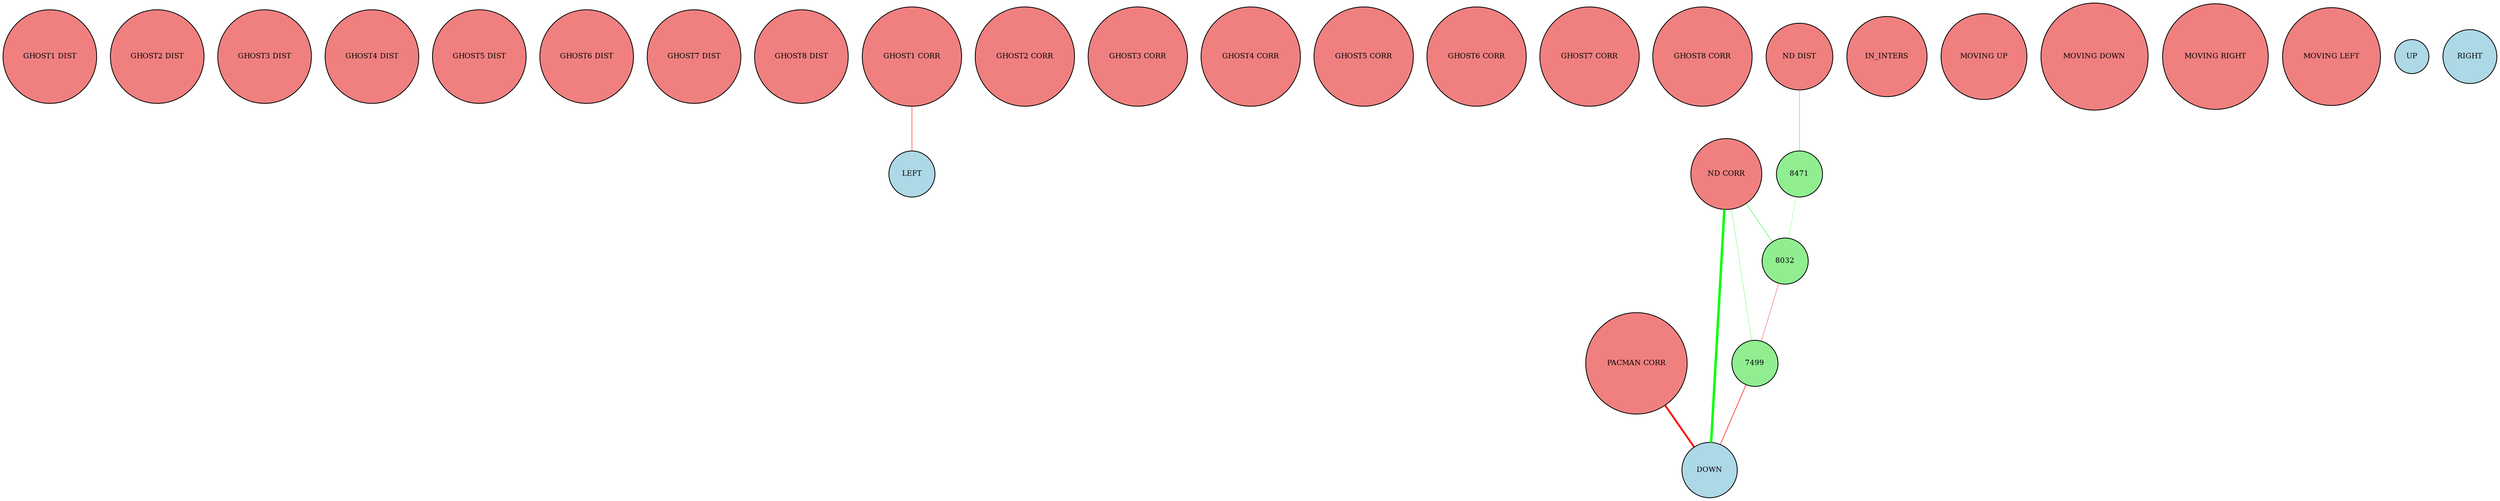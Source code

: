 digraph {
	node [bgcolor=black fontsize=9 height=0.2 shape=circle width=0.2]
	"GHOST1 DIST" [fillcolor=lightcoral shape=circle style=filled]
	"GHOST2 DIST" [fillcolor=lightcoral shape=circle style=filled]
	"GHOST3 DIST" [fillcolor=lightcoral shape=circle style=filled]
	"GHOST4 DIST" [fillcolor=lightcoral shape=circle style=filled]
	"GHOST5 DIST" [fillcolor=lightcoral shape=circle style=filled]
	"GHOST6 DIST" [fillcolor=lightcoral shape=circle style=filled]
	"GHOST7 DIST" [fillcolor=lightcoral shape=circle style=filled]
	"GHOST8 DIST" [fillcolor=lightcoral shape=circle style=filled]
	"GHOST1 CORR" [fillcolor=lightcoral shape=circle style=filled]
	"GHOST2 CORR" [fillcolor=lightcoral shape=circle style=filled]
	"GHOST3 CORR" [fillcolor=lightcoral shape=circle style=filled]
	"GHOST4 CORR" [fillcolor=lightcoral shape=circle style=filled]
	"GHOST5 CORR" [fillcolor=lightcoral shape=circle style=filled]
	"GHOST6 CORR" [fillcolor=lightcoral shape=circle style=filled]
	"GHOST7 CORR" [fillcolor=lightcoral shape=circle style=filled]
	"GHOST8 CORR" [fillcolor=lightcoral shape=circle style=filled]
	"PACMAN CORR" [fillcolor=lightcoral shape=circle style=filled]
	"ND CORR" [fillcolor=lightcoral shape=circle style=filled]
	"ND DIST" [fillcolor=lightcoral shape=circle style=filled]
	IN_INTERS [fillcolor=lightcoral shape=circle style=filled]
	"MOVING UP" [fillcolor=lightcoral shape=circle style=filled]
	"MOVING DOWN" [fillcolor=lightcoral shape=circle style=filled]
	"MOVING RIGHT" [fillcolor=lightcoral shape=circle style=filled]
	"MOVING LEFT" [fillcolor=lightcoral shape=circle style=filled]
	UP [fillcolor=lightblue style=filled]
	DOWN [fillcolor=lightblue style=filled]
	RIGHT [fillcolor=lightblue style=filled]
	LEFT [fillcolor=lightblue style=filled]
	8032 [fillcolor=lightgreen style=filled]
	7499 [fillcolor=lightgreen style=filled]
	8471 [fillcolor=lightgreen style=filled]
	"ND CORR" -> DOWN [arrowhead=none color=green penwidth=3.069674681984244 style=solid]
	"PACMAN CORR" -> DOWN [arrowhead=none color=red penwidth=2.2629107222103593 style=solid]
	"GHOST1 CORR" -> LEFT [arrowhead=none color=red penwidth=0.5525018263773521 style=solid]
	7499 -> DOWN [arrowhead=none color=red penwidth=0.6920564520766381 style=solid]
	"ND CORR" -> 7499 [arrowhead=none color=green penwidth=0.2880247384219998 style=solid]
	"ND CORR" -> 8032 [arrowhead=none color=green penwidth=0.4847366693342875 style=solid]
	8032 -> 7499 [arrowhead=none color=red penwidth=0.3634288349238166 style=solid]
	"ND DIST" -> 8471 [arrowhead=none color=green penwidth=0.4537683371071217 style=solid]
	8471 -> 8032 [arrowhead=none color=green penwidth=0.22441801413250545 style=solid]
}
